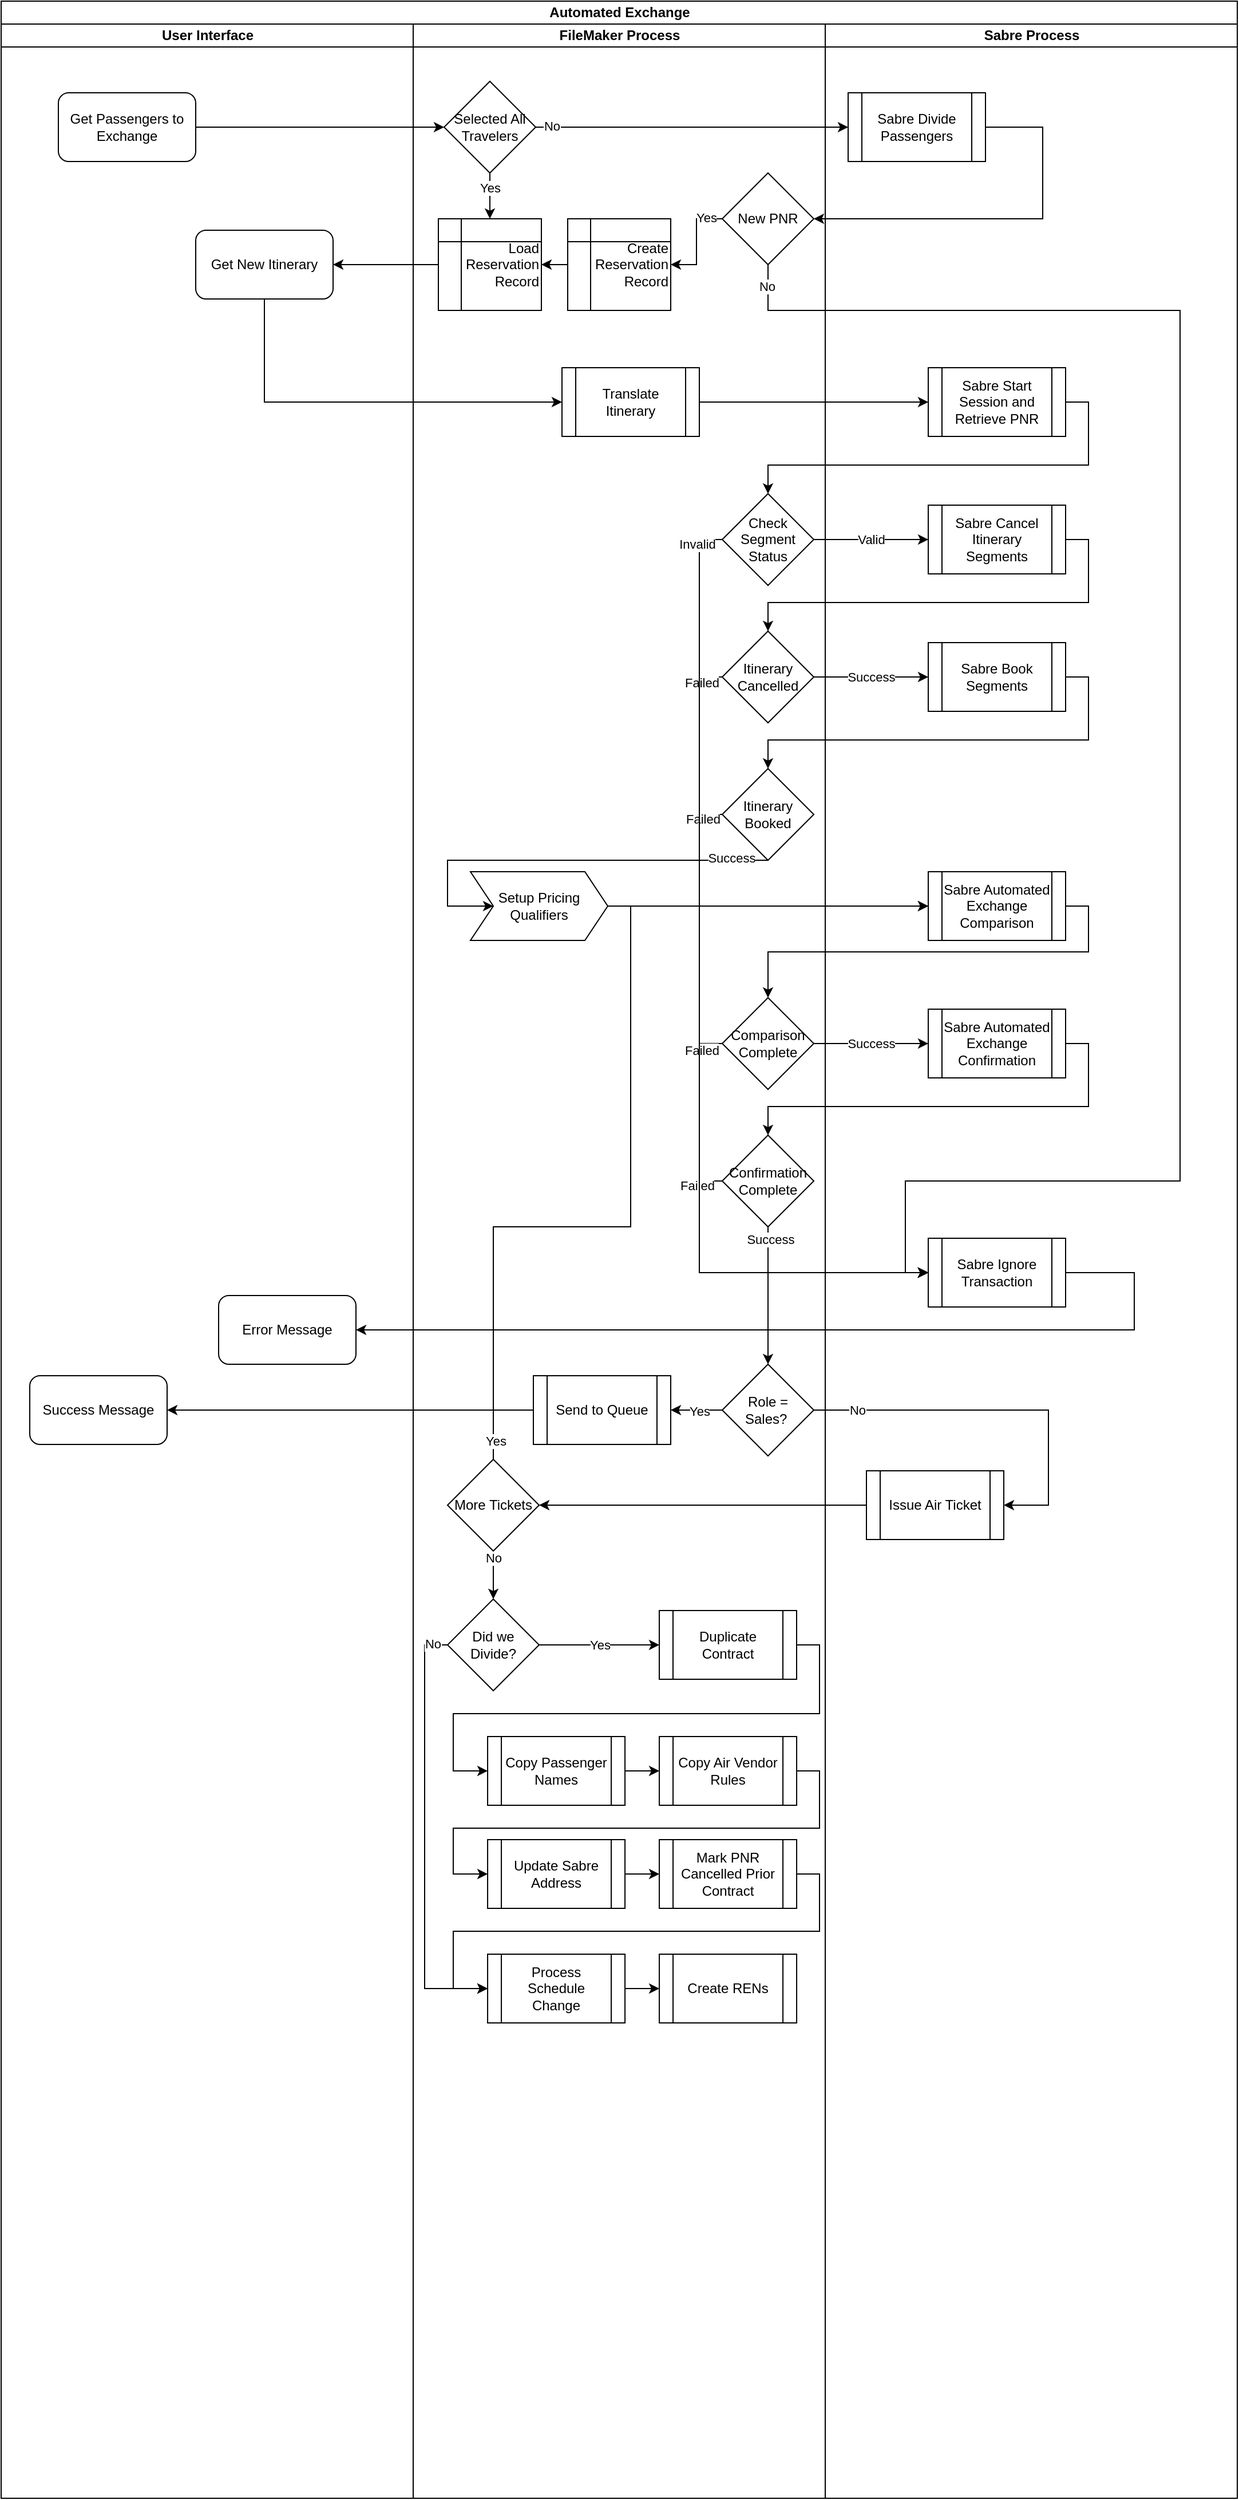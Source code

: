<mxfile version="13.0.3" type="device"><diagram name="Page-1" id="edf60f1a-56cd-e834-aa8a-f176f3a09ee4"><mxGraphModel dx="1666" dy="860" grid="1" gridSize="10" guides="1" tooltips="1" connect="1" arrows="1" fold="1" page="1" pageScale="1" pageWidth="1100" pageHeight="850" background="#ffffff" math="0" shadow="0"><root><mxCell id="0"/><mxCell id="1" parent="0"/><mxCell id="ob_6RypVqKY1z_4GxFWk-36" style="edgeStyle=orthogonalEdgeStyle;rounded=0;orthogonalLoop=1;jettySize=auto;html=1;exitX=1;exitY=0.5;exitDx=0;exitDy=0;" parent="1" source="ob_6RypVqKY1z_4GxFWk-33" target="ob_6RypVqKY1z_4GxFWk-39" edge="1"><mxGeometry relative="1" as="geometry"><mxPoint x="959" y="370" as="targetPoint"/></mxGeometry></mxCell><mxCell id="ob_6RypVqKY1z_4GxFWk-33" value="Sabre Start Session and Retrieve PNR" style="shape=process;whiteSpace=wrap;html=1;backgroundOutline=1;" parent="1" vertex="1"><mxGeometry x="820" y="330" width="120" height="60" as="geometry"/></mxCell><mxCell id="ob_6RypVqKY1z_4GxFWk-66" value="Automated Exchange" style="swimlane;html=1;childLayout=stackLayout;resizeParent=1;resizeParentMax=0;startSize=20;" parent="1" vertex="1"><mxGeometry x="10" y="10" width="1080" height="2180" as="geometry"/></mxCell><mxCell id="ob_6RypVqKY1z_4GxFWk-30" style="edgeStyle=orthogonalEdgeStyle;rounded=0;orthogonalLoop=1;jettySize=auto;html=1;entryX=1;entryY=0.5;entryDx=0;entryDy=0;" parent="ob_6RypVqKY1z_4GxFWk-66" source="ob_6RypVqKY1z_4GxFWk-23" target="ob_6RypVqKY1z_4GxFWk-29" edge="1"><mxGeometry relative="1" as="geometry"/></mxCell><mxCell id="ob_6RypVqKY1z_4GxFWk-41" value="Valid" style="edgeStyle=orthogonalEdgeStyle;rounded=0;orthogonalLoop=1;jettySize=auto;html=1;exitX=1;exitY=0.5;exitDx=0;exitDy=0;entryX=0;entryY=0.5;entryDx=0;entryDy=0;" parent="ob_6RypVqKY1z_4GxFWk-66" source="ob_6RypVqKY1z_4GxFWk-39" target="ob_6RypVqKY1z_4GxFWk-40" edge="1"><mxGeometry relative="1" as="geometry"/></mxCell><mxCell id="ob_6RypVqKY1z_4GxFWk-46" style="edgeStyle=orthogonalEdgeStyle;rounded=0;orthogonalLoop=1;jettySize=auto;html=1;exitX=1;exitY=0.5;exitDx=0;exitDy=0;" parent="ob_6RypVqKY1z_4GxFWk-66" source="ob_6RypVqKY1z_4GxFWk-40" target="ob_6RypVqKY1z_4GxFWk-45" edge="1"><mxGeometry relative="1" as="geometry"/></mxCell><mxCell id="owEzSfhATaVlO6AZ1EdN-4" value="Success" style="edgeStyle=orthogonalEdgeStyle;rounded=0;orthogonalLoop=1;jettySize=auto;html=1;entryX=0;entryY=0.5;entryDx=0;entryDy=0;" parent="ob_6RypVqKY1z_4GxFWk-66" source="ob_6RypVqKY1z_4GxFWk-45" target="ob_6RypVqKY1z_4GxFWk-49" edge="1"><mxGeometry relative="1" as="geometry"/></mxCell><mxCell id="owEzSfhATaVlO6AZ1EdN-6" style="edgeStyle=orthogonalEdgeStyle;rounded=0;orthogonalLoop=1;jettySize=auto;html=1;entryX=0.5;entryY=0;entryDx=0;entryDy=0;exitX=1;exitY=0.5;exitDx=0;exitDy=0;" parent="ob_6RypVqKY1z_4GxFWk-66" source="ob_6RypVqKY1z_4GxFWk-49" target="ob_6RypVqKY1z_4GxFWk-52" edge="1"><mxGeometry relative="1" as="geometry"/></mxCell><mxCell id="owEzSfhATaVlO6AZ1EdN-13" value="Success" style="edgeStyle=orthogonalEdgeStyle;rounded=0;orthogonalLoop=1;jettySize=auto;html=1;exitX=1;exitY=0.5;exitDx=0;exitDy=0;entryX=0;entryY=0.5;entryDx=0;entryDy=0;" parent="ob_6RypVqKY1z_4GxFWk-66" source="ob_6RypVqKY1z_4GxFWk-61" target="owEzSfhATaVlO6AZ1EdN-11" edge="1"><mxGeometry relative="1" as="geometry"/></mxCell><mxCell id="owEzSfhATaVlO6AZ1EdN-28" style="edgeStyle=orthogonalEdgeStyle;rounded=0;orthogonalLoop=1;jettySize=auto;html=1;exitX=1;exitY=0.5;exitDx=0;exitDy=0;entryX=0.5;entryY=0;entryDx=0;entryDy=0;" parent="ob_6RypVqKY1z_4GxFWk-66" source="owEzSfhATaVlO6AZ1EdN-11" target="owEzSfhATaVlO6AZ1EdN-27" edge="1"><mxGeometry relative="1" as="geometry"/></mxCell><mxCell id="ob_6RypVqKY1z_4GxFWk-67" value="User Interface" style="swimlane;html=1;startSize=20;" parent="ob_6RypVqKY1z_4GxFWk-66" vertex="1"><mxGeometry y="20" width="360" height="2160" as="geometry"/></mxCell><mxCell id="ob_6RypVqKY1z_4GxFWk-6" value="Get Passengers to Exchange" style="rounded=1;whiteSpace=wrap;html=1;" parent="ob_6RypVqKY1z_4GxFWk-67" vertex="1"><mxGeometry x="50" y="60" width="120" height="60" as="geometry"/></mxCell><mxCell id="owEzSfhATaVlO6AZ1EdN-66" value="Success Message" style="rounded=1;whiteSpace=wrap;html=1;" parent="ob_6RypVqKY1z_4GxFWk-67" vertex="1"><mxGeometry x="25" y="1180" width="120" height="60" as="geometry"/></mxCell><mxCell id="ob_6RypVqKY1z_4GxFWk-29" value="Get New Itinerary" style="rounded=1;whiteSpace=wrap;html=1;" parent="ob_6RypVqKY1z_4GxFWk-67" vertex="1"><mxGeometry x="170" y="180" width="120" height="60" as="geometry"/></mxCell><mxCell id="owEzSfhATaVlO6AZ1EdN-64" value="Error Message" style="rounded=1;whiteSpace=wrap;html=1;" parent="ob_6RypVqKY1z_4GxFWk-67" vertex="1"><mxGeometry x="190" y="1110" width="120" height="60" as="geometry"/></mxCell><mxCell id="EjbR176thTEab1BXpUJx-7" value="" style="edgeStyle=orthogonalEdgeStyle;rounded=0;orthogonalLoop=1;jettySize=auto;html=1;entryX=1;entryY=0.5;entryDx=0;entryDy=0;" edge="1" parent="ob_6RypVqKY1z_4GxFWk-66" source="EjbR176thTEab1BXpUJx-3" target="owEzSfhATaVlO6AZ1EdN-56"><mxGeometry relative="1" as="geometry"><mxPoint x="676" y="1313" as="targetPoint"/></mxGeometry></mxCell><mxCell id="qLLoUmatR0SeNcmwNfiL-14" style="edgeStyle=orthogonalEdgeStyle;rounded=0;orthogonalLoop=1;jettySize=auto;html=1;exitX=0;exitY=0.5;exitDx=0;exitDy=0;entryX=1;entryY=0.5;entryDx=0;entryDy=0;" parent="ob_6RypVqKY1z_4GxFWk-66" source="qLLoUmatR0SeNcmwNfiL-10" target="owEzSfhATaVlO6AZ1EdN-66" edge="1"><mxGeometry relative="1" as="geometry"/></mxCell><mxCell id="EjbR176thTEab1BXpUJx-15" style="edgeStyle=orthogonalEdgeStyle;rounded=0;orthogonalLoop=1;jettySize=auto;html=1;exitX=1;exitY=0.5;exitDx=0;exitDy=0;entryX=1;entryY=0.5;entryDx=0;entryDy=0;" edge="1" parent="ob_6RypVqKY1z_4GxFWk-66" source="qLLoUmatR0SeNcmwNfiL-1" target="EjbR176thTEab1BXpUJx-3"><mxGeometry relative="1" as="geometry"><mxPoint x="715" y="1230" as="sourcePoint"/><Array as="points"><mxPoint x="710" y="1230"/><mxPoint x="915" y="1230"/><mxPoint x="915" y="1313"/></Array></mxGeometry></mxCell><mxCell id="EjbR176thTEab1BXpUJx-16" value="No" style="edgeLabel;html=1;align=center;verticalAlign=middle;resizable=0;points=[];" vertex="1" connectable="0" parent="EjbR176thTEab1BXpUJx-15"><mxGeometry x="-0.77" relative="1" as="geometry"><mxPoint as="offset"/></mxGeometry></mxCell><mxCell id="ob_6RypVqKY1z_4GxFWk-75" value="FileMaker Process" style="swimlane;html=1;startSize=20;" parent="ob_6RypVqKY1z_4GxFWk-66" vertex="1"><mxGeometry x="360" y="20" width="360" height="2160" as="geometry"/></mxCell><mxCell id="ob_6RypVqKY1z_4GxFWk-19" style="edgeStyle=orthogonalEdgeStyle;rounded=0;orthogonalLoop=1;jettySize=auto;html=1;entryX=1;entryY=0.5;entryDx=0;entryDy=0;" parent="ob_6RypVqKY1z_4GxFWk-75" source="ob_6RypVqKY1z_4GxFWk-16" target="ob_6RypVqKY1z_4GxFWk-23" edge="1"><mxGeometry relative="1" as="geometry"><mxPoint x="-70" y="240" as="targetPoint"/></mxGeometry></mxCell><mxCell id="owEzSfhATaVlO6AZ1EdN-53" style="edgeStyle=orthogonalEdgeStyle;rounded=0;orthogonalLoop=1;jettySize=auto;html=1;exitX=0.5;exitY=1;exitDx=0;exitDy=0;" parent="ob_6RypVqKY1z_4GxFWk-75" source="ob_6RypVqKY1z_4GxFWk-5" target="ob_6RypVqKY1z_4GxFWk-23" edge="1"><mxGeometry relative="1" as="geometry"/></mxCell><mxCell id="owEzSfhATaVlO6AZ1EdN-54" value="Yes" style="edgeLabel;html=1;align=center;verticalAlign=middle;resizable=0;points=[];" parent="owEzSfhATaVlO6AZ1EdN-53" vertex="1" connectable="0"><mxGeometry x="-0.896" y="2" relative="1" as="geometry"><mxPoint x="-2" y="11" as="offset"/></mxGeometry></mxCell><mxCell id="ob_6RypVqKY1z_4GxFWk-5" value="Selected All Travelers" style="rhombus;whiteSpace=wrap;html=1;" parent="ob_6RypVqKY1z_4GxFWk-75" vertex="1"><mxGeometry x="27" y="50" width="80" height="80" as="geometry"/></mxCell><mxCell id="ob_6RypVqKY1z_4GxFWk-23" value="Load Reservation Record" style="shape=internalStorage;whiteSpace=wrap;html=1;backgroundOutline=1;align=right;" parent="ob_6RypVqKY1z_4GxFWk-75" vertex="1"><mxGeometry x="22" y="170" width="90" height="80" as="geometry"/></mxCell><mxCell id="owEzSfhATaVlO6AZ1EdN-72" value="Setup Pricing Qualifiers" style="shape=step;perimeter=stepPerimeter;whiteSpace=wrap;html=1;fixedSize=1;" parent="ob_6RypVqKY1z_4GxFWk-75" vertex="1"><mxGeometry x="50" y="740" width="120" height="60" as="geometry"/></mxCell><mxCell id="EjbR176thTEab1BXpUJx-13" style="edgeStyle=orthogonalEdgeStyle;rounded=0;orthogonalLoop=1;jettySize=auto;html=1;exitX=0.5;exitY=1;exitDx=0;exitDy=0;entryX=0.5;entryY=0;entryDx=0;entryDy=0;" edge="1" parent="ob_6RypVqKY1z_4GxFWk-75" source="owEzSfhATaVlO6AZ1EdN-56" target="qLLoUmatR0SeNcmwNfiL-30"><mxGeometry relative="1" as="geometry"/></mxCell><mxCell id="EjbR176thTEab1BXpUJx-14" value="No" style="edgeLabel;html=1;align=center;verticalAlign=middle;resizable=0;points=[];" vertex="1" connectable="0" parent="EjbR176thTEab1BXpUJx-13"><mxGeometry x="-0.726" relative="1" as="geometry"><mxPoint as="offset"/></mxGeometry></mxCell><mxCell id="owEzSfhATaVlO6AZ1EdN-56" value="More Tickets" style="rhombus;whiteSpace=wrap;html=1;" parent="ob_6RypVqKY1z_4GxFWk-75" vertex="1"><mxGeometry x="30" y="1253" width="80" height="80" as="geometry"/></mxCell><mxCell id="qLLoUmatR0SeNcmwNfiL-35" value="Yes" style="edgeStyle=orthogonalEdgeStyle;rounded=0;orthogonalLoop=1;jettySize=auto;html=1;" parent="ob_6RypVqKY1z_4GxFWk-75" source="qLLoUmatR0SeNcmwNfiL-30" target="qLLoUmatR0SeNcmwNfiL-34" edge="1"><mxGeometry relative="1" as="geometry"/></mxCell><mxCell id="qLLoUmatR0SeNcmwNfiL-46" style="edgeStyle=orthogonalEdgeStyle;rounded=0;orthogonalLoop=1;jettySize=auto;html=1;exitX=0;exitY=0.5;exitDx=0;exitDy=0;entryX=0;entryY=0.5;entryDx=0;entryDy=0;" parent="ob_6RypVqKY1z_4GxFWk-75" source="qLLoUmatR0SeNcmwNfiL-30" target="qLLoUmatR0SeNcmwNfiL-36" edge="1"><mxGeometry relative="1" as="geometry"/></mxCell><mxCell id="qLLoUmatR0SeNcmwNfiL-47" value="No" style="edgeLabel;html=1;align=center;verticalAlign=middle;resizable=0;points=[];" parent="qLLoUmatR0SeNcmwNfiL-46" vertex="1" connectable="0"><mxGeometry x="-0.929" y="-1" relative="1" as="geometry"><mxPoint as="offset"/></mxGeometry></mxCell><mxCell id="qLLoUmatR0SeNcmwNfiL-30" value="Did we Divide?" style="rhombus;whiteSpace=wrap;html=1;" parent="ob_6RypVqKY1z_4GxFWk-75" vertex="1"><mxGeometry x="30" y="1375" width="80" height="80" as="geometry"/></mxCell><mxCell id="qLLoUmatR0SeNcmwNfiL-44" style="edgeStyle=orthogonalEdgeStyle;rounded=0;orthogonalLoop=1;jettySize=auto;html=1;exitX=1;exitY=0.5;exitDx=0;exitDy=0;entryX=0;entryY=0.5;entryDx=0;entryDy=0;" parent="ob_6RypVqKY1z_4GxFWk-75" source="qLLoUmatR0SeNcmwNfiL-34" target="qLLoUmatR0SeNcmwNfiL-38" edge="1"><mxGeometry relative="1" as="geometry"><Array as="points"><mxPoint x="355" y="1415"/><mxPoint x="355" y="1475"/><mxPoint x="35" y="1475"/><mxPoint x="35" y="1525"/></Array></mxGeometry></mxCell><mxCell id="qLLoUmatR0SeNcmwNfiL-50" style="edgeStyle=orthogonalEdgeStyle;rounded=0;orthogonalLoop=1;jettySize=auto;html=1;exitX=1;exitY=0.5;exitDx=0;exitDy=0;entryX=0;entryY=0.5;entryDx=0;entryDy=0;" parent="ob_6RypVqKY1z_4GxFWk-75" source="qLLoUmatR0SeNcmwNfiL-38" target="qLLoUmatR0SeNcmwNfiL-40" edge="1"><mxGeometry relative="1" as="geometry"/></mxCell><mxCell id="qLLoUmatR0SeNcmwNfiL-54" value="" style="edgeStyle=orthogonalEdgeStyle;rounded=0;orthogonalLoop=1;jettySize=auto;html=1;" parent="ob_6RypVqKY1z_4GxFWk-75" source="qLLoUmatR0SeNcmwNfiL-41" target="qLLoUmatR0SeNcmwNfiL-53" edge="1"><mxGeometry relative="1" as="geometry"/></mxCell><mxCell id="qLLoUmatR0SeNcmwNfiL-41" value="Update Sabre Address" style="shape=process;whiteSpace=wrap;html=1;backgroundOutline=1;" parent="ob_6RypVqKY1z_4GxFWk-75" vertex="1"><mxGeometry x="65.03" y="1585" width="120" height="60" as="geometry"/></mxCell><mxCell id="qLLoUmatR0SeNcmwNfiL-38" value="Copy Passenger Names" style="shape=process;whiteSpace=wrap;html=1;backgroundOutline=1;" parent="ob_6RypVqKY1z_4GxFWk-75" vertex="1"><mxGeometry x="65.03" y="1495" width="120" height="60" as="geometry"/></mxCell><mxCell id="qLLoUmatR0SeNcmwNfiL-36" value="Process Schedule Change" style="shape=process;whiteSpace=wrap;html=1;backgroundOutline=1;" parent="ob_6RypVqKY1z_4GxFWk-75" vertex="1"><mxGeometry x="65.03" y="1685" width="120" height="60" as="geometry"/></mxCell><mxCell id="qLLoUmatR0SeNcmwNfiL-55" style="edgeStyle=orthogonalEdgeStyle;rounded=0;orthogonalLoop=1;jettySize=auto;html=1;exitX=1;exitY=0.5;exitDx=0;exitDy=0;entryX=0;entryY=0.5;entryDx=0;entryDy=0;" parent="ob_6RypVqKY1z_4GxFWk-75" source="qLLoUmatR0SeNcmwNfiL-40" target="qLLoUmatR0SeNcmwNfiL-41" edge="1"><mxGeometry relative="1" as="geometry"><Array as="points"><mxPoint x="355" y="1525"/><mxPoint x="355" y="1575"/><mxPoint x="35" y="1575"/><mxPoint x="35" y="1615"/></Array></mxGeometry></mxCell><mxCell id="qLLoUmatR0SeNcmwNfiL-56" style="edgeStyle=orthogonalEdgeStyle;rounded=0;orthogonalLoop=1;jettySize=auto;html=1;exitX=1;exitY=0.5;exitDx=0;exitDy=0;entryX=0;entryY=0.5;entryDx=0;entryDy=0;" parent="ob_6RypVqKY1z_4GxFWk-75" source="qLLoUmatR0SeNcmwNfiL-53" target="qLLoUmatR0SeNcmwNfiL-36" edge="1"><mxGeometry relative="1" as="geometry"><Array as="points"><mxPoint x="355" y="1615"/><mxPoint x="355" y="1665"/><mxPoint x="35" y="1665"/><mxPoint x="35" y="1715"/></Array></mxGeometry></mxCell><mxCell id="qLLoUmatR0SeNcmwNfiL-49" style="edgeStyle=orthogonalEdgeStyle;rounded=0;orthogonalLoop=1;jettySize=auto;html=1;exitX=1;exitY=0.5;exitDx=0;exitDy=0;entryX=0;entryY=0.5;entryDx=0;entryDy=0;" parent="ob_6RypVqKY1z_4GxFWk-75" source="qLLoUmatR0SeNcmwNfiL-36" target="qLLoUmatR0SeNcmwNfiL-48" edge="1"><mxGeometry relative="1" as="geometry"/></mxCell><mxCell id="EjbR176thTEab1BXpUJx-10" style="edgeStyle=orthogonalEdgeStyle;rounded=0;orthogonalLoop=1;jettySize=auto;html=1;exitX=0;exitY=0.5;exitDx=0;exitDy=0;entryX=1;entryY=0.5;entryDx=0;entryDy=0;" edge="1" parent="ob_6RypVqKY1z_4GxFWk-75" source="qLLoUmatR0SeNcmwNfiL-1" target="qLLoUmatR0SeNcmwNfiL-10"><mxGeometry relative="1" as="geometry"><mxPoint x="275" y="1210" as="sourcePoint"/></mxGeometry></mxCell><mxCell id="EjbR176thTEab1BXpUJx-17" value="Yes" style="edgeLabel;html=1;align=center;verticalAlign=middle;resizable=0;points=[];" vertex="1" connectable="0" parent="EjbR176thTEab1BXpUJx-10"><mxGeometry x="-0.08" y="1" relative="1" as="geometry"><mxPoint as="offset"/></mxGeometry></mxCell><mxCell id="qLLoUmatR0SeNcmwNfiL-10" value="Send to Queue" style="shape=process;whiteSpace=wrap;html=1;backgroundOutline=1;" parent="ob_6RypVqKY1z_4GxFWk-75" vertex="1"><mxGeometry x="105" y="1180" width="120" height="60" as="geometry"/></mxCell><mxCell id="ob_6RypVqKY1z_4GxFWk-16" value="Create Reservation Record" style="shape=internalStorage;whiteSpace=wrap;html=1;backgroundOutline=1;align=right;" parent="ob_6RypVqKY1z_4GxFWk-75" vertex="1"><mxGeometry x="135" y="170" width="90" height="80" as="geometry"/></mxCell><mxCell id="ob_6RypVqKY1z_4GxFWk-31" value="Translate Itinerary" style="shape=process;whiteSpace=wrap;html=1;backgroundOutline=1;" parent="ob_6RypVqKY1z_4GxFWk-75" vertex="1"><mxGeometry x="130" y="300" width="120" height="60" as="geometry"/></mxCell><mxCell id="qLLoUmatR0SeNcmwNfiL-34" value="Duplicate Contract" style="shape=process;whiteSpace=wrap;html=1;backgroundOutline=1;" parent="ob_6RypVqKY1z_4GxFWk-75" vertex="1"><mxGeometry x="215" y="1385" width="120" height="60" as="geometry"/></mxCell><mxCell id="qLLoUmatR0SeNcmwNfiL-48" value="Create RENs" style="shape=process;whiteSpace=wrap;html=1;backgroundOutline=1;" parent="ob_6RypVqKY1z_4GxFWk-75" vertex="1"><mxGeometry x="215.03" y="1685" width="120" height="60" as="geometry"/></mxCell><mxCell id="qLLoUmatR0SeNcmwNfiL-40" value="Copy Air Vendor Rules" style="shape=process;whiteSpace=wrap;html=1;backgroundOutline=1;" parent="ob_6RypVqKY1z_4GxFWk-75" vertex="1"><mxGeometry x="215.03" y="1495" width="120" height="60" as="geometry"/></mxCell><mxCell id="qLLoUmatR0SeNcmwNfiL-53" value="Mark PNR Cancelled Prior Contract" style="shape=process;whiteSpace=wrap;html=1;backgroundOutline=1;" parent="ob_6RypVqKY1z_4GxFWk-75" vertex="1"><mxGeometry x="215.03" y="1585" width="120" height="60" as="geometry"/></mxCell><mxCell id="owEzSfhATaVlO6AZ1EdN-57" style="edgeStyle=orthogonalEdgeStyle;rounded=0;orthogonalLoop=1;jettySize=auto;html=1;exitX=0.5;exitY=1;exitDx=0;exitDy=0;entryX=0.5;entryY=0;entryDx=0;entryDy=0;" parent="ob_6RypVqKY1z_4GxFWk-75" source="owEzSfhATaVlO6AZ1EdN-27" target="qLLoUmatR0SeNcmwNfiL-1" edge="1"><mxGeometry relative="1" as="geometry"/></mxCell><mxCell id="owEzSfhATaVlO6AZ1EdN-58" value="Success" style="edgeLabel;html=1;align=center;verticalAlign=middle;resizable=0;points=[];" parent="owEzSfhATaVlO6AZ1EdN-57" vertex="1" connectable="0"><mxGeometry x="-0.824" y="2" relative="1" as="geometry"><mxPoint as="offset"/></mxGeometry></mxCell><mxCell id="owEzSfhATaVlO6AZ1EdN-27" value="Confirmation Complete" style="rhombus;whiteSpace=wrap;html=1;" parent="ob_6RypVqKY1z_4GxFWk-75" vertex="1"><mxGeometry x="270" y="970" width="80" height="80" as="geometry"/></mxCell><mxCell id="EjbR176thTEab1BXpUJx-23" style="edgeStyle=orthogonalEdgeStyle;rounded=0;orthogonalLoop=1;jettySize=auto;html=1;exitX=0.5;exitY=1;exitDx=0;exitDy=0;entryX=0;entryY=0.5;entryDx=0;entryDy=0;" edge="1" parent="ob_6RypVqKY1z_4GxFWk-75" source="ob_6RypVqKY1z_4GxFWk-52" target="owEzSfhATaVlO6AZ1EdN-72"><mxGeometry relative="1" as="geometry"><Array as="points"><mxPoint x="30" y="730"/><mxPoint x="30" y="770"/></Array></mxGeometry></mxCell><mxCell id="EjbR176thTEab1BXpUJx-24" value="Success" style="edgeLabel;html=1;align=center;verticalAlign=middle;resizable=0;points=[];" vertex="1" connectable="0" parent="EjbR176thTEab1BXpUJx-23"><mxGeometry x="-0.811" y="-3" relative="1" as="geometry"><mxPoint x="2" y="1" as="offset"/></mxGeometry></mxCell><mxCell id="ob_6RypVqKY1z_4GxFWk-52" value="Itinerary Booked" style="rhombus;whiteSpace=wrap;html=1;" parent="ob_6RypVqKY1z_4GxFWk-75" vertex="1"><mxGeometry x="270" y="650" width="80" height="80" as="geometry"/></mxCell><mxCell id="ob_6RypVqKY1z_4GxFWk-45" value="Itinerary Cancelled" style="rhombus;whiteSpace=wrap;html=1;" parent="ob_6RypVqKY1z_4GxFWk-75" vertex="1"><mxGeometry x="270" y="530" width="80" height="80" as="geometry"/></mxCell><mxCell id="ob_6RypVqKY1z_4GxFWk-39" value="Check Segment Status" style="rhombus;whiteSpace=wrap;html=1;" parent="ob_6RypVqKY1z_4GxFWk-75" vertex="1"><mxGeometry x="270" y="410" width="80" height="80" as="geometry"/></mxCell><mxCell id="ob_6RypVqKY1z_4GxFWk-61" value="Comparison Complete" style="rhombus;whiteSpace=wrap;html=1;" parent="ob_6RypVqKY1z_4GxFWk-75" vertex="1"><mxGeometry x="270" y="850" width="80" height="80" as="geometry"/></mxCell><mxCell id="qLLoUmatR0SeNcmwNfiL-1" value="Role = Sales?&amp;nbsp;" style="rhombus;whiteSpace=wrap;html=1;" parent="ob_6RypVqKY1z_4GxFWk-75" vertex="1"><mxGeometry x="270" y="1170" width="80" height="80" as="geometry"/></mxCell><mxCell id="EjbR176thTEab1BXpUJx-19" style="edgeStyle=orthogonalEdgeStyle;rounded=0;orthogonalLoop=1;jettySize=auto;html=1;exitX=0;exitY=0.5;exitDx=0;exitDy=0;entryX=1;entryY=0.5;entryDx=0;entryDy=0;" edge="1" parent="ob_6RypVqKY1z_4GxFWk-75" source="ob_6RypVqKY1z_4GxFWk-13" target="ob_6RypVqKY1z_4GxFWk-16"><mxGeometry relative="1" as="geometry"/></mxCell><mxCell id="EjbR176thTEab1BXpUJx-20" value="Yes" style="edgeLabel;html=1;align=center;verticalAlign=middle;resizable=0;points=[];" vertex="1" connectable="0" parent="EjbR176thTEab1BXpUJx-19"><mxGeometry x="-0.647" y="1" relative="1" as="geometry"><mxPoint x="1" y="-2" as="offset"/></mxGeometry></mxCell><mxCell id="ob_6RypVqKY1z_4GxFWk-13" value="New PNR" style="rhombus;whiteSpace=wrap;html=1;" parent="ob_6RypVqKY1z_4GxFWk-75" vertex="1"><mxGeometry x="270" y="130" width="80" height="80" as="geometry"/></mxCell><mxCell id="ob_6RypVqKY1z_4GxFWk-76" value="Sabre Process" style="swimlane;html=1;startSize=20;" parent="ob_6RypVqKY1z_4GxFWk-66" vertex="1"><mxGeometry x="720" y="20" width="360" height="2160" as="geometry"/></mxCell><mxCell id="ob_6RypVqKY1z_4GxFWk-26" value="&lt;span&gt;Sabre Divide Passengers&lt;/span&gt;" style="shape=process;whiteSpace=wrap;html=1;backgroundOutline=1;" parent="ob_6RypVqKY1z_4GxFWk-76" vertex="1"><mxGeometry x="20" y="60" width="120" height="60" as="geometry"/></mxCell><mxCell id="owEzSfhATaVlO6AZ1EdN-11" value="Sabre Automated Exchange Confirmation" style="shape=process;whiteSpace=wrap;html=1;backgroundOutline=1;" parent="ob_6RypVqKY1z_4GxFWk-76" vertex="1"><mxGeometry x="90" y="860" width="120" height="60" as="geometry"/></mxCell><mxCell id="ob_6RypVqKY1z_4GxFWk-40" value="Sabre Cancel Itinerary Segments" style="shape=process;whiteSpace=wrap;html=1;backgroundOutline=1;" parent="ob_6RypVqKY1z_4GxFWk-76" vertex="1"><mxGeometry x="90" y="420" width="120" height="60" as="geometry"/></mxCell><mxCell id="ob_6RypVqKY1z_4GxFWk-49" value="Sabre Book Segments" style="shape=process;whiteSpace=wrap;html=1;backgroundOutline=1;" parent="ob_6RypVqKY1z_4GxFWk-76" vertex="1"><mxGeometry x="90" y="540" width="120" height="60" as="geometry"/></mxCell><mxCell id="ob_6RypVqKY1z_4GxFWk-57" value="Sabre Automated Exchange Comparison" style="shape=process;whiteSpace=wrap;html=1;backgroundOutline=1;" parent="ob_6RypVqKY1z_4GxFWk-76" vertex="1"><mxGeometry x="90" y="740" width="120" height="60" as="geometry"/></mxCell><mxCell id="EjbR176thTEab1BXpUJx-3" value="Issue Air Ticket" style="shape=process;whiteSpace=wrap;html=1;backgroundOutline=1;" vertex="1" parent="ob_6RypVqKY1z_4GxFWk-76"><mxGeometry x="36" y="1263" width="120" height="60" as="geometry"/></mxCell><mxCell id="owEzSfhATaVlO6AZ1EdN-42" value="Sabre Ignore Transaction" style="shape=process;whiteSpace=wrap;html=1;backgroundOutline=1;" parent="ob_6RypVqKY1z_4GxFWk-76" vertex="1"><mxGeometry x="90" y="1060" width="120" height="60" as="geometry"/></mxCell><mxCell id="owEzSfhATaVlO6AZ1EdN-29" style="edgeStyle=orthogonalEdgeStyle;rounded=0;orthogonalLoop=1;jettySize=auto;html=1;exitX=0;exitY=0.5;exitDx=0;exitDy=0;entryX=0;entryY=0.5;entryDx=0;entryDy=0;" parent="ob_6RypVqKY1z_4GxFWk-66" source="ob_6RypVqKY1z_4GxFWk-61" target="owEzSfhATaVlO6AZ1EdN-42" edge="1"><mxGeometry relative="1" as="geometry"/></mxCell><mxCell id="owEzSfhATaVlO6AZ1EdN-40" value="Failed" style="edgeLabel;html=1;align=center;verticalAlign=middle;resizable=0;points=[];" parent="owEzSfhATaVlO6AZ1EdN-29" vertex="1" connectable="0"><mxGeometry x="-0.877" y="2" relative="1" as="geometry"><mxPoint as="offset"/></mxGeometry></mxCell><mxCell id="owEzSfhATaVlO6AZ1EdN-30" style="edgeStyle=orthogonalEdgeStyle;rounded=0;orthogonalLoop=1;jettySize=auto;html=1;exitX=0;exitY=0.5;exitDx=0;exitDy=0;entryX=0;entryY=0.5;entryDx=0;entryDy=0;" parent="ob_6RypVqKY1z_4GxFWk-66" source="owEzSfhATaVlO6AZ1EdN-27" target="owEzSfhATaVlO6AZ1EdN-42" edge="1"><mxGeometry relative="1" as="geometry"/></mxCell><mxCell id="owEzSfhATaVlO6AZ1EdN-41" value="Failed" style="edgeLabel;html=1;align=center;verticalAlign=middle;resizable=0;points=[];" parent="owEzSfhATaVlO6AZ1EdN-30" vertex="1" connectable="0"><mxGeometry x="-0.844" y="-2" relative="1" as="geometry"><mxPoint as="offset"/></mxGeometry></mxCell><mxCell id="owEzSfhATaVlO6AZ1EdN-7" style="edgeStyle=orthogonalEdgeStyle;rounded=0;orthogonalLoop=1;jettySize=auto;html=1;entryX=0;entryY=0.5;entryDx=0;entryDy=0;exitX=0;exitY=0.5;exitDx=0;exitDy=0;" parent="ob_6RypVqKY1z_4GxFWk-66" source="ob_6RypVqKY1z_4GxFWk-52" target="owEzSfhATaVlO6AZ1EdN-42" edge="1"><mxGeometry relative="1" as="geometry"/></mxCell><mxCell id="owEzSfhATaVlO6AZ1EdN-36" value="Failed" style="edgeLabel;html=1;align=center;verticalAlign=middle;resizable=0;points=[];" parent="owEzSfhATaVlO6AZ1EdN-7" vertex="1" connectable="0"><mxGeometry x="-0.922" y="3" relative="1" as="geometry"><mxPoint as="offset"/></mxGeometry></mxCell><mxCell id="owEzSfhATaVlO6AZ1EdN-5" style="edgeStyle=orthogonalEdgeStyle;rounded=0;orthogonalLoop=1;jettySize=auto;html=1;entryX=0;entryY=0.5;entryDx=0;entryDy=0;exitX=0;exitY=0.5;exitDx=0;exitDy=0;" parent="ob_6RypVqKY1z_4GxFWk-66" source="ob_6RypVqKY1z_4GxFWk-45" target="owEzSfhATaVlO6AZ1EdN-42" edge="1"><mxGeometry relative="1" as="geometry"/></mxCell><mxCell id="owEzSfhATaVlO6AZ1EdN-33" value="Failed" style="edgeLabel;html=1;align=center;verticalAlign=middle;resizable=0;points=[];" parent="owEzSfhATaVlO6AZ1EdN-5" vertex="1" connectable="0"><mxGeometry x="-0.932" y="2" relative="1" as="geometry"><mxPoint as="offset"/></mxGeometry></mxCell><mxCell id="owEzSfhATaVlO6AZ1EdN-3" style="edgeStyle=orthogonalEdgeStyle;rounded=0;orthogonalLoop=1;jettySize=auto;html=1;entryX=0;entryY=0.5;entryDx=0;entryDy=0;exitX=0;exitY=0.5;exitDx=0;exitDy=0;" parent="ob_6RypVqKY1z_4GxFWk-66" source="ob_6RypVqKY1z_4GxFWk-39" target="owEzSfhATaVlO6AZ1EdN-42" edge="1"><mxGeometry relative="1" as="geometry"/></mxCell><mxCell id="owEzSfhATaVlO6AZ1EdN-31" value="Invalid" style="edgeLabel;html=1;align=center;verticalAlign=middle;resizable=0;points=[];" parent="owEzSfhATaVlO6AZ1EdN-3" vertex="1" connectable="0"><mxGeometry x="-0.945" y="-2" relative="1" as="geometry"><mxPoint as="offset"/></mxGeometry></mxCell><mxCell id="owEzSfhATaVlO6AZ1EdN-51" value="" style="edgeStyle=orthogonalEdgeStyle;rounded=0;orthogonalLoop=1;jettySize=auto;html=1;entryX=0;entryY=0.5;entryDx=0;entryDy=0;" parent="ob_6RypVqKY1z_4GxFWk-66" source="ob_6RypVqKY1z_4GxFWk-5" target="ob_6RypVqKY1z_4GxFWk-26" edge="1"><mxGeometry relative="1" as="geometry"><mxPoint x="400" y="110" as="targetPoint"/></mxGeometry></mxCell><mxCell id="owEzSfhATaVlO6AZ1EdN-52" value="No" style="edgeLabel;html=1;align=center;verticalAlign=middle;resizable=0;points=[];" parent="owEzSfhATaVlO6AZ1EdN-51" vertex="1" connectable="0"><mxGeometry x="-0.9" y="1" relative="1" as="geometry"><mxPoint as="offset"/></mxGeometry></mxCell><mxCell id="owEzSfhATaVlO6AZ1EdN-59" style="edgeStyle=orthogonalEdgeStyle;rounded=0;orthogonalLoop=1;jettySize=auto;html=1;exitX=1;exitY=0.5;exitDx=0;exitDy=0;" parent="ob_6RypVqKY1z_4GxFWk-66" source="ob_6RypVqKY1z_4GxFWk-57" target="ob_6RypVqKY1z_4GxFWk-61" edge="1"><mxGeometry relative="1" as="geometry"><Array as="points"><mxPoint x="950" y="790"/><mxPoint x="950" y="830"/><mxPoint x="670" y="830"/></Array></mxGeometry></mxCell><mxCell id="owEzSfhATaVlO6AZ1EdN-60" style="edgeStyle=orthogonalEdgeStyle;rounded=0;orthogonalLoop=1;jettySize=auto;html=1;exitX=0.5;exitY=0;exitDx=0;exitDy=0;entryX=0;entryY=0.5;entryDx=0;entryDy=0;" parent="ob_6RypVqKY1z_4GxFWk-66" source="owEzSfhATaVlO6AZ1EdN-56" target="ob_6RypVqKY1z_4GxFWk-57" edge="1"><mxGeometry relative="1" as="geometry"><Array as="points"><mxPoint x="430" y="1070"/><mxPoint x="550" y="1070"/><mxPoint x="550" y="790"/></Array></mxGeometry></mxCell><mxCell id="owEzSfhATaVlO6AZ1EdN-61" value="Yes" style="edgeLabel;html=1;align=center;verticalAlign=middle;resizable=0;points=[];" parent="owEzSfhATaVlO6AZ1EdN-60" vertex="1" connectable="0"><mxGeometry x="-0.962" y="-2" relative="1" as="geometry"><mxPoint as="offset"/></mxGeometry></mxCell><mxCell id="ob_6RypVqKY1z_4GxFWk-77" value="" style="edgeStyle=orthogonalEdgeStyle;rounded=0;orthogonalLoop=1;jettySize=auto;html=1;entryX=0;entryY=0.5;entryDx=0;entryDy=0;" parent="ob_6RypVqKY1z_4GxFWk-66" source="ob_6RypVqKY1z_4GxFWk-6" target="ob_6RypVqKY1z_4GxFWk-5" edge="1"><mxGeometry relative="1" as="geometry"><mxPoint x="210" y="120" as="targetPoint"/></mxGeometry></mxCell><mxCell id="owEzSfhATaVlO6AZ1EdN-62" style="edgeStyle=orthogonalEdgeStyle;rounded=0;orthogonalLoop=1;jettySize=auto;html=1;exitX=0.5;exitY=1;exitDx=0;exitDy=0;entryX=0;entryY=0.5;entryDx=0;entryDy=0;" parent="ob_6RypVqKY1z_4GxFWk-66" source="ob_6RypVqKY1z_4GxFWk-29" target="ob_6RypVqKY1z_4GxFWk-31" edge="1"><mxGeometry relative="1" as="geometry"/></mxCell><mxCell id="owEzSfhATaVlO6AZ1EdN-65" style="edgeStyle=orthogonalEdgeStyle;rounded=0;orthogonalLoop=1;jettySize=auto;html=1;exitX=1;exitY=0.5;exitDx=0;exitDy=0;entryX=1;entryY=0.5;entryDx=0;entryDy=0;" parent="ob_6RypVqKY1z_4GxFWk-66" source="owEzSfhATaVlO6AZ1EdN-42" target="owEzSfhATaVlO6AZ1EdN-64" edge="1"><mxGeometry relative="1" as="geometry"><Array as="points"><mxPoint x="990" y="1110"/><mxPoint x="990" y="1160"/></Array></mxGeometry></mxCell><mxCell id="owEzSfhATaVlO6AZ1EdN-71" style="edgeStyle=orthogonalEdgeStyle;rounded=0;orthogonalLoop=1;jettySize=auto;html=1;exitX=1;exitY=0.5;exitDx=0;exitDy=0;" parent="ob_6RypVqKY1z_4GxFWk-66" source="owEzSfhATaVlO6AZ1EdN-72" target="ob_6RypVqKY1z_4GxFWk-57" edge="1"><mxGeometry relative="1" as="geometry"><mxPoint x="515" y="790" as="sourcePoint"/></mxGeometry></mxCell><mxCell id="owEzSfhATaVlO6AZ1EdN-45" style="edgeStyle=orthogonalEdgeStyle;rounded=0;orthogonalLoop=1;jettySize=auto;html=1;exitX=0.5;exitY=1;exitDx=0;exitDy=0;entryX=0;entryY=0.5;entryDx=0;entryDy=0;" parent="ob_6RypVqKY1z_4GxFWk-66" source="ob_6RypVqKY1z_4GxFWk-13" target="owEzSfhATaVlO6AZ1EdN-42" edge="1"><mxGeometry relative="1" as="geometry"><mxPoint x="1000" y="670" as="targetPoint"/><Array as="points"><mxPoint x="670" y="270"/><mxPoint x="1030" y="270"/><mxPoint x="1030" y="1030"/><mxPoint x="790" y="1030"/><mxPoint x="790" y="1110"/></Array></mxGeometry></mxCell><mxCell id="owEzSfhATaVlO6AZ1EdN-46" value="No" style="edgeLabel;html=1;align=center;verticalAlign=middle;resizable=0;points=[];" parent="owEzSfhATaVlO6AZ1EdN-45" vertex="1" connectable="0"><mxGeometry x="-0.975" y="-1" relative="1" as="geometry"><mxPoint as="offset"/></mxGeometry></mxCell><mxCell id="EjbR176thTEab1BXpUJx-18" style="edgeStyle=orthogonalEdgeStyle;rounded=0;orthogonalLoop=1;jettySize=auto;html=1;exitX=1;exitY=0.5;exitDx=0;exitDy=0;entryX=1;entryY=0.5;entryDx=0;entryDy=0;" edge="1" parent="ob_6RypVqKY1z_4GxFWk-66" source="ob_6RypVqKY1z_4GxFWk-26" target="ob_6RypVqKY1z_4GxFWk-13"><mxGeometry relative="1" as="geometry"><Array as="points"><mxPoint x="910" y="110"/><mxPoint x="910" y="190"/></Array></mxGeometry></mxCell><mxCell id="owEzSfhATaVlO6AZ1EdN-2" style="edgeStyle=orthogonalEdgeStyle;rounded=0;orthogonalLoop=1;jettySize=auto;html=1;exitX=1;exitY=0.5;exitDx=0;exitDy=0;entryX=0;entryY=0.5;entryDx=0;entryDy=0;" parent="1" source="ob_6RypVqKY1z_4GxFWk-31" target="ob_6RypVqKY1z_4GxFWk-33" edge="1"><mxGeometry relative="1" as="geometry"/></mxCell></root></mxGraphModel></diagram></mxfile>